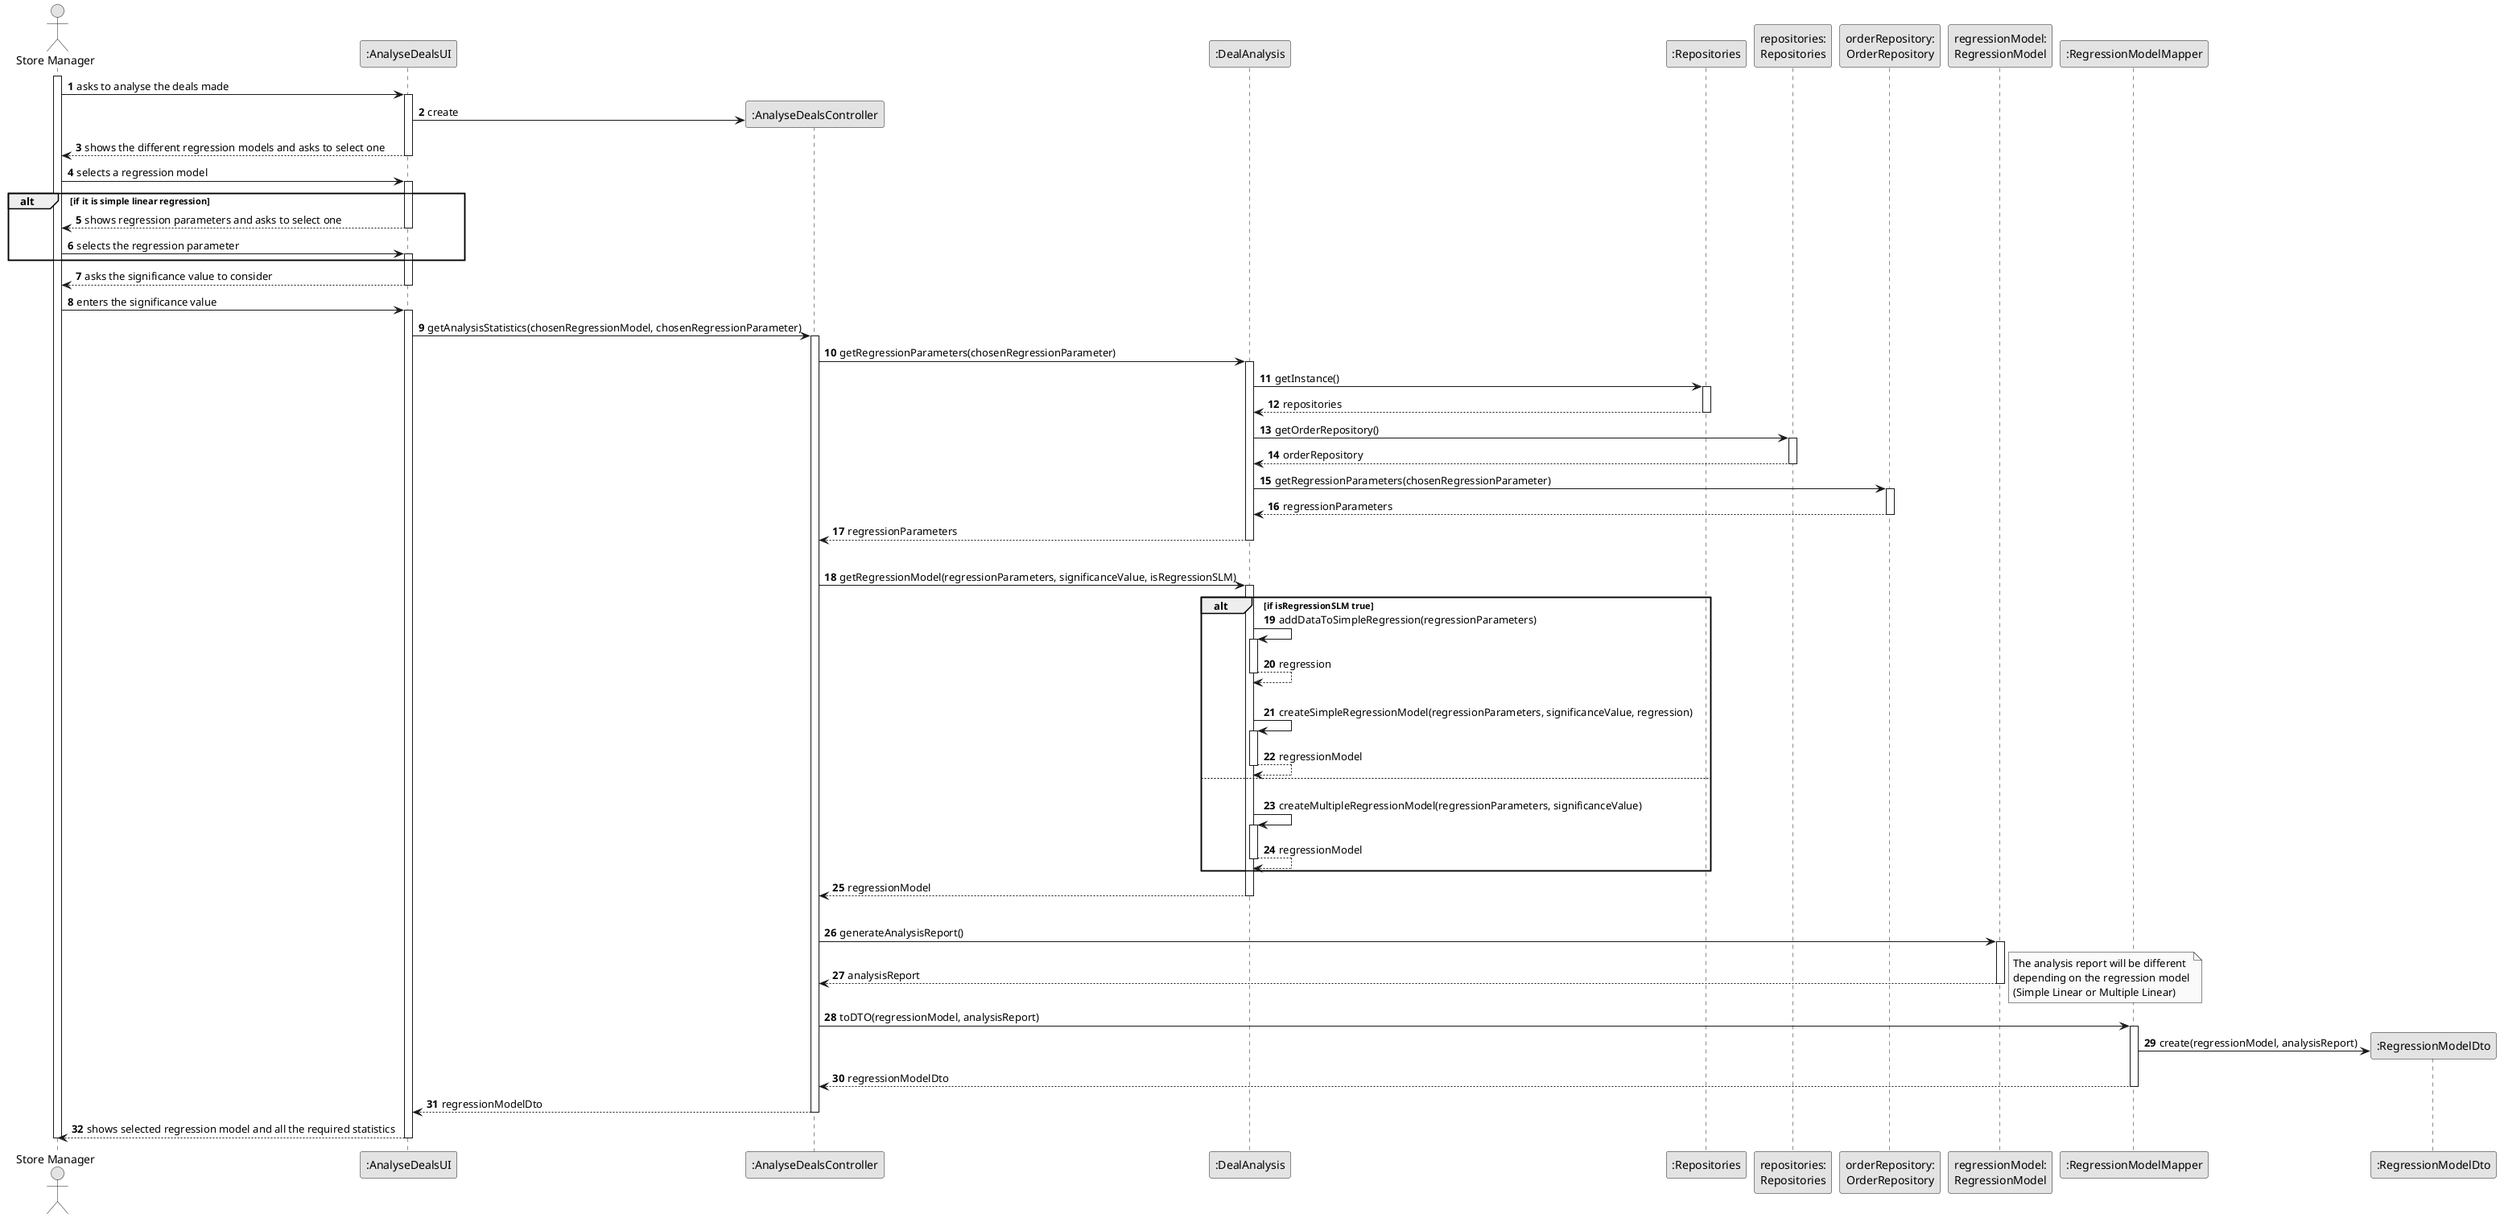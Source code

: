 @startuml
skinparam monochrome true
skinparam packageStyle rectangle
skinparam shadowing false

autonumber

'hide footbox
actor "Store Manager" as SM
participant ":AnalyseDealsUI" as UI
participant ":AnalyseDealsController" as CTRL
participant ":DealAnalysis" as D_A
participant ":Repositories" as RepositorySingleton
participant "repositories:\nRepositories" as PLAT
participant "orderRepository:\nOrderRepository" as OrderRepository
participant "regressionModel:\nRegressionModel" as RegressionModel
participant ":RegressionModelMapper" as Mapper
participant ":RegressionModelDto" as DTO



activate SM

    SM -> UI : asks to analyse the deals made
    activate UI

        UI -> CTRL** : create
        UI --> SM : shows the different regression models and asks to select one
    deactivate UI

    SM -> UI : selects a regression model
    activate UI

        alt if it is simple linear regression

            UI --> SM : shows regression parameters and asks to select one
            deactivate UI

            SM -> UI : selects the regression parameter
            activate UI

        end

                UI --> SM: asks the significance value to consider
            deactivate UI

            SM -> UI : enters the significance value
            activate UI

                UI -> CTRL : getAnalysisStatistics(chosenRegressionModel, chosenRegressionParameter)
                activate CTRL

                    CTRL -> D_A : getRegressionParameters(chosenRegressionParameter)
                    activate D_A

                        D_A -> RepositorySingleton : getInstance()
                        activate RepositorySingleton

                            RepositorySingleton --> D_A: repositories
                        deactivate RepositorySingleton

                        D_A -> PLAT : getOrderRepository()
                        activate PLAT

                            PLAT --> D_A : orderRepository
                        deactivate PLAT

                        D_A -> OrderRepository : getRegressionParameters(chosenRegressionParameter)
                        activate OrderRepository

                            OrderRepository --> D_A : regressionParameters
                        deactivate OrderRepository

                        D_A --> CTRL : regressionParameters
                    deactivate D_A

                    |||

                    CTRL -> D_A : getRegressionModel(regressionParameters, significanceValue, isRegressionSLM)
                    activate D_A

                        alt if isRegressionSLM true

                            D_A -> D_A : addDataToSimpleRegression(regressionParameters)
                            activate D_A

                                D_A --> D_A : regression
                            deactivate D_A

                            |||

                            D_A -> D_A : createSimpleRegressionModel(regressionParameters, significanceValue, regression)
                            activate D_A

                                D_A --> D_A : regressionModel
                            deactivate D_A

                        else

                            |||

                            D_A -> D_A : createMultipleRegressionModel(regressionParameters, significanceValue)
                            activate D_A

                                D_A --> D_A : regressionModel
                            deactivate D_A

                        end

                        D_A --> CTRL : regressionModel
                    deactivate D_A

                    |||

                    CTRL -> RegressionModel : generateAnalysisReport()
                    activate RegressionModel

                        RegressionModel --> CTRL : analysisReport

                        note right
                            The analysis report will be different
                            depending on the regression model
                            (Simple Linear or Multiple Linear)
                        end note

                    deactivate RegressionModel

                    CTRL -> Mapper : toDTO(regressionModel, analysisReport)
                    activate Mapper

                        Mapper -> DTO** : create(regressionModel, analysisReport)
                        Mapper --> CTRL : regressionModelDto
                    deactivate Mapper

                    CTRL --> UI : regressionModelDto
                deactivate CTRL

                UI --> SM : shows selected regression model and all the required statistics
        deactivate UI
deactivate SM

@enduml